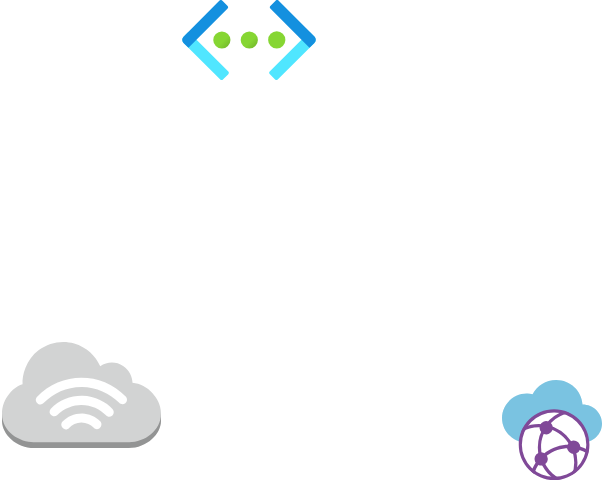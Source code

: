 <mxfile version="20.8.8" type="github">
  <diagram name="Page-1" id="4Y37j3rHrOZSDCL7uFVV">
    <mxGraphModel dx="1434" dy="764" grid="1" gridSize="10" guides="1" tooltips="1" connect="1" arrows="1" fold="1" page="1" pageScale="1" pageWidth="827" pageHeight="1169" math="0" shadow="0">
      <root>
        <mxCell id="0" />
        <mxCell id="1" parent="0" />
        <mxCell id="ur0xqvQK2tA-UpcMfQyR-2" value="" style="aspect=fixed;html=1;points=[];align=center;image;fontSize=12;image=img/lib/azure2/networking/Virtual_Networks.svg;" vertex="1" parent="1">
          <mxGeometry x="230" y="120" width="67" height="40" as="geometry" />
        </mxCell>
        <mxCell id="ur0xqvQK2tA-UpcMfQyR-3" value="" style="sketch=0;aspect=fixed;html=1;points=[];align=center;image;fontSize=12;image=img/lib/mscae/Virtual_WANs.svg;" vertex="1" parent="1">
          <mxGeometry x="390" y="310" width="50" height="50" as="geometry" />
        </mxCell>
        <mxCell id="ur0xqvQK2tA-UpcMfQyR-4" value="" style="outlineConnect=0;dashed=0;verticalLabelPosition=bottom;verticalAlign=top;align=center;html=1;shape=mxgraph.aws3.internet_3;fillColor=#D2D3D3;gradientColor=none;" vertex="1" parent="1">
          <mxGeometry x="140" y="290" width="79.5" height="54" as="geometry" />
        </mxCell>
      </root>
    </mxGraphModel>
  </diagram>
</mxfile>
